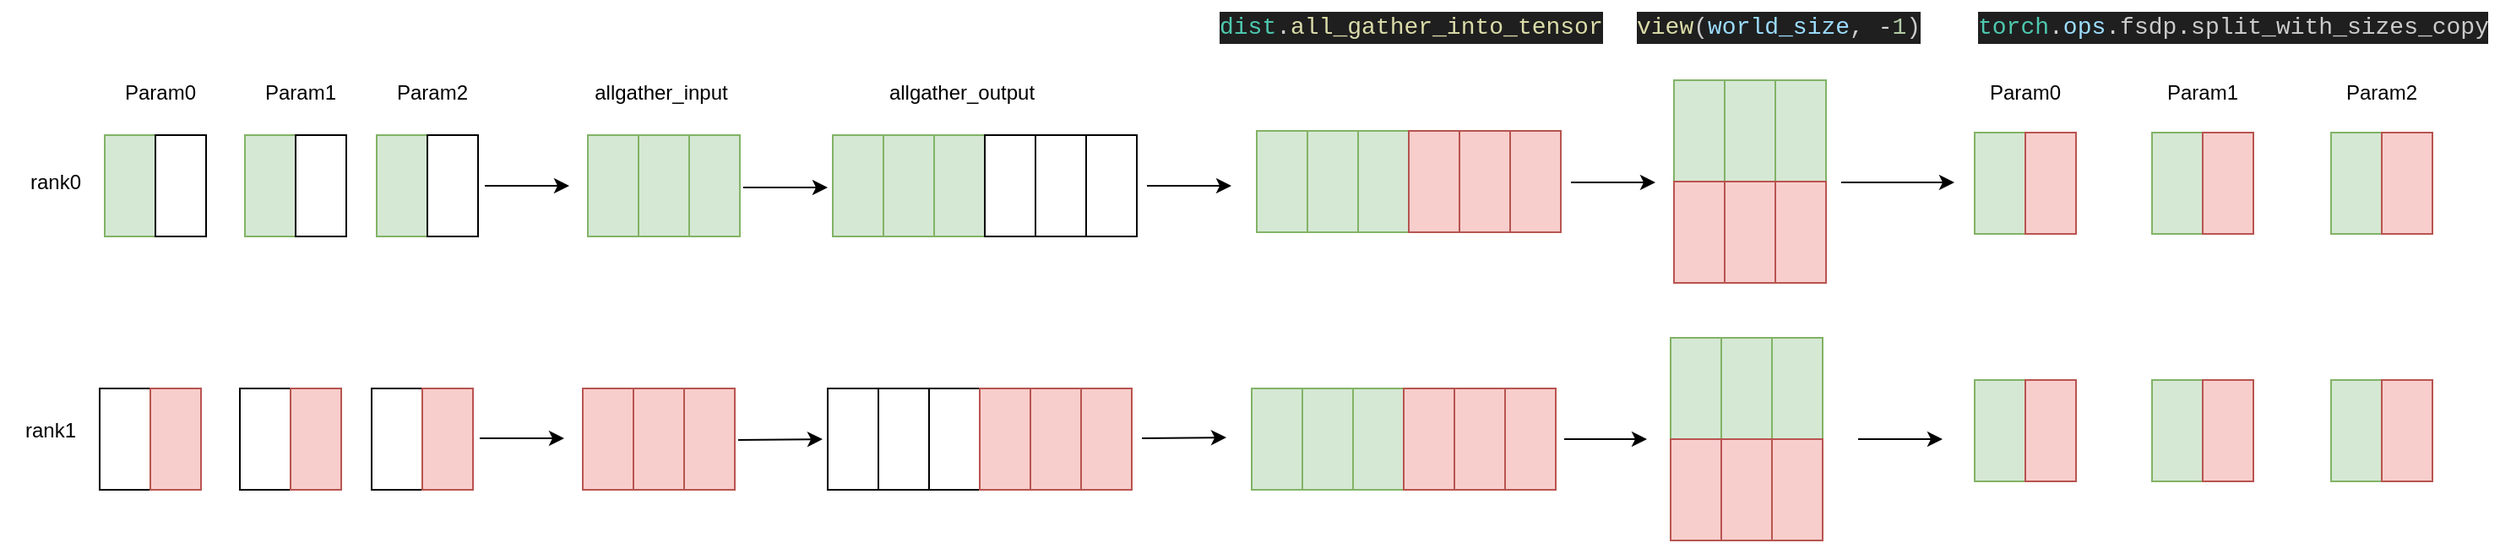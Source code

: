<mxfile version="24.2.5" type="device">
  <diagram id="C5RBs43oDa-KdzZeNtuy" name="Page-1">
    <mxGraphModel dx="1562" dy="917" grid="1" gridSize="10" guides="1" tooltips="1" connect="1" arrows="1" fold="1" page="1" pageScale="1" pageWidth="1169" pageHeight="827" math="0" shadow="0">
      <root>
        <mxCell id="WIyWlLk6GJQsqaUBKTNV-0" />
        <mxCell id="WIyWlLk6GJQsqaUBKTNV-1" parent="WIyWlLk6GJQsqaUBKTNV-0" />
        <mxCell id="Ray_9aV2tubtWm4q_mU0-0" value="" style="rounded=0;whiteSpace=wrap;html=1;fillColor=#d5e8d4;strokeColor=#82b366;" vertex="1" parent="WIyWlLk6GJQsqaUBKTNV-1">
          <mxGeometry x="62" y="120" width="30" height="60" as="geometry" />
        </mxCell>
        <mxCell id="Ray_9aV2tubtWm4q_mU0-1" value="Param0" style="text;html=1;align=center;verticalAlign=middle;whiteSpace=wrap;rounded=0;" vertex="1" parent="WIyWlLk6GJQsqaUBKTNV-1">
          <mxGeometry x="65" y="80" width="60" height="30" as="geometry" />
        </mxCell>
        <mxCell id="Ray_9aV2tubtWm4q_mU0-2" value="" style="rounded=0;whiteSpace=wrap;html=1;" vertex="1" parent="WIyWlLk6GJQsqaUBKTNV-1">
          <mxGeometry x="92" y="120" width="30" height="60" as="geometry" />
        </mxCell>
        <mxCell id="Ray_9aV2tubtWm4q_mU0-3" value="rank0" style="text;html=1;align=center;verticalAlign=middle;whiteSpace=wrap;rounded=0;" vertex="1" parent="WIyWlLk6GJQsqaUBKTNV-1">
          <mxGeometry x="3" y="132.5" width="60" height="30" as="geometry" />
        </mxCell>
        <mxCell id="Ray_9aV2tubtWm4q_mU0-4" value="" style="rounded=0;whiteSpace=wrap;html=1;fillColor=#d5e8d4;strokeColor=#82b366;" vertex="1" parent="WIyWlLk6GJQsqaUBKTNV-1">
          <mxGeometry x="145" y="120" width="30" height="60" as="geometry" />
        </mxCell>
        <mxCell id="Ray_9aV2tubtWm4q_mU0-5" value="Param1" style="text;html=1;align=center;verticalAlign=middle;whiteSpace=wrap;rounded=0;" vertex="1" parent="WIyWlLk6GJQsqaUBKTNV-1">
          <mxGeometry x="148" y="80" width="60" height="30" as="geometry" />
        </mxCell>
        <mxCell id="Ray_9aV2tubtWm4q_mU0-6" value="" style="rounded=0;whiteSpace=wrap;html=1;" vertex="1" parent="WIyWlLk6GJQsqaUBKTNV-1">
          <mxGeometry x="175" y="120" width="30" height="60" as="geometry" />
        </mxCell>
        <mxCell id="Ray_9aV2tubtWm4q_mU0-7" value="" style="rounded=0;whiteSpace=wrap;html=1;fillColor=#d5e8d4;strokeColor=#82b366;" vertex="1" parent="WIyWlLk6GJQsqaUBKTNV-1">
          <mxGeometry x="223" y="120" width="30" height="60" as="geometry" />
        </mxCell>
        <mxCell id="Ray_9aV2tubtWm4q_mU0-8" value="Param2" style="text;html=1;align=center;verticalAlign=middle;whiteSpace=wrap;rounded=0;" vertex="1" parent="WIyWlLk6GJQsqaUBKTNV-1">
          <mxGeometry x="226" y="80" width="60" height="30" as="geometry" />
        </mxCell>
        <mxCell id="Ray_9aV2tubtWm4q_mU0-9" value="" style="rounded=0;whiteSpace=wrap;html=1;" vertex="1" parent="WIyWlLk6GJQsqaUBKTNV-1">
          <mxGeometry x="253" y="120" width="30" height="60" as="geometry" />
        </mxCell>
        <mxCell id="Ray_9aV2tubtWm4q_mU0-11" value="" style="rounded=0;whiteSpace=wrap;html=1;" vertex="1" parent="WIyWlLk6GJQsqaUBKTNV-1">
          <mxGeometry x="59" y="270" width="30" height="60" as="geometry" />
        </mxCell>
        <mxCell id="Ray_9aV2tubtWm4q_mU0-12" value="" style="rounded=0;whiteSpace=wrap;html=1;fillColor=#f8cecc;strokeColor=#b85450;" vertex="1" parent="WIyWlLk6GJQsqaUBKTNV-1">
          <mxGeometry x="89" y="270" width="30" height="60" as="geometry" />
        </mxCell>
        <mxCell id="Ray_9aV2tubtWm4q_mU0-13" value="" style="rounded=0;whiteSpace=wrap;html=1;" vertex="1" parent="WIyWlLk6GJQsqaUBKTNV-1">
          <mxGeometry x="142" y="270" width="30" height="60" as="geometry" />
        </mxCell>
        <mxCell id="Ray_9aV2tubtWm4q_mU0-14" value="" style="rounded=0;whiteSpace=wrap;html=1;fillColor=#f8cecc;strokeColor=#b85450;" vertex="1" parent="WIyWlLk6GJQsqaUBKTNV-1">
          <mxGeometry x="172" y="270" width="30" height="60" as="geometry" />
        </mxCell>
        <mxCell id="Ray_9aV2tubtWm4q_mU0-15" value="" style="rounded=0;whiteSpace=wrap;html=1;" vertex="1" parent="WIyWlLk6GJQsqaUBKTNV-1">
          <mxGeometry x="220" y="270" width="30" height="60" as="geometry" />
        </mxCell>
        <mxCell id="Ray_9aV2tubtWm4q_mU0-16" value="" style="rounded=0;whiteSpace=wrap;html=1;fillColor=#f8cecc;strokeColor=#b85450;" vertex="1" parent="WIyWlLk6GJQsqaUBKTNV-1">
          <mxGeometry x="250" y="270" width="30" height="60" as="geometry" />
        </mxCell>
        <mxCell id="Ray_9aV2tubtWm4q_mU0-17" value="rank1" style="text;html=1;align=center;verticalAlign=middle;whiteSpace=wrap;rounded=0;" vertex="1" parent="WIyWlLk6GJQsqaUBKTNV-1">
          <mxGeometry y="280" width="60" height="30" as="geometry" />
        </mxCell>
        <mxCell id="Ray_9aV2tubtWm4q_mU0-20" value="" style="rounded=0;whiteSpace=wrap;html=1;fillColor=#d5e8d4;strokeColor=#82b366;" vertex="1" parent="WIyWlLk6GJQsqaUBKTNV-1">
          <mxGeometry x="348" y="120" width="30" height="60" as="geometry" />
        </mxCell>
        <mxCell id="Ray_9aV2tubtWm4q_mU0-21" value="" style="rounded=0;whiteSpace=wrap;html=1;fillColor=#d5e8d4;strokeColor=#82b366;" vertex="1" parent="WIyWlLk6GJQsqaUBKTNV-1">
          <mxGeometry x="378" y="120" width="30" height="60" as="geometry" />
        </mxCell>
        <mxCell id="Ray_9aV2tubtWm4q_mU0-22" value="" style="rounded=0;whiteSpace=wrap;html=1;fillColor=#d5e8d4;strokeColor=#82b366;" vertex="1" parent="WIyWlLk6GJQsqaUBKTNV-1">
          <mxGeometry x="408" y="120" width="30" height="60" as="geometry" />
        </mxCell>
        <mxCell id="Ray_9aV2tubtWm4q_mU0-24" value="" style="rounded=0;whiteSpace=wrap;html=1;fillColor=#f8cecc;strokeColor=#b85450;" vertex="1" parent="WIyWlLk6GJQsqaUBKTNV-1">
          <mxGeometry x="345" y="270" width="30" height="60" as="geometry" />
        </mxCell>
        <mxCell id="Ray_9aV2tubtWm4q_mU0-25" value="" style="rounded=0;whiteSpace=wrap;html=1;fillColor=#f8cecc;strokeColor=#b85450;" vertex="1" parent="WIyWlLk6GJQsqaUBKTNV-1">
          <mxGeometry x="375" y="270" width="30" height="60" as="geometry" />
        </mxCell>
        <mxCell id="Ray_9aV2tubtWm4q_mU0-26" value="" style="rounded=0;whiteSpace=wrap;html=1;fillColor=#f8cecc;strokeColor=#b85450;" vertex="1" parent="WIyWlLk6GJQsqaUBKTNV-1">
          <mxGeometry x="405" y="270" width="30" height="60" as="geometry" />
        </mxCell>
        <mxCell id="Ray_9aV2tubtWm4q_mU0-27" value="allgather_input" style="text;html=1;align=center;verticalAlign=middle;whiteSpace=wrap;rounded=0;" vertex="1" parent="WIyWlLk6GJQsqaUBKTNV-1">
          <mxGeometry x="345" y="80" width="93" height="30" as="geometry" />
        </mxCell>
        <mxCell id="Ray_9aV2tubtWm4q_mU0-28" value="allgather_output" style="text;html=1;align=center;verticalAlign=middle;whiteSpace=wrap;rounded=0;" vertex="1" parent="WIyWlLk6GJQsqaUBKTNV-1">
          <mxGeometry x="523" y="80" width="93" height="30" as="geometry" />
        </mxCell>
        <mxCell id="Ray_9aV2tubtWm4q_mU0-29" value="" style="rounded=0;whiteSpace=wrap;html=1;fillColor=#d5e8d4;strokeColor=#82b366;" vertex="1" parent="WIyWlLk6GJQsqaUBKTNV-1">
          <mxGeometry x="493" y="120" width="30" height="60" as="geometry" />
        </mxCell>
        <mxCell id="Ray_9aV2tubtWm4q_mU0-30" value="" style="rounded=0;whiteSpace=wrap;html=1;fillColor=#d5e8d4;strokeColor=#82b366;" vertex="1" parent="WIyWlLk6GJQsqaUBKTNV-1">
          <mxGeometry x="523" y="120" width="30" height="60" as="geometry" />
        </mxCell>
        <mxCell id="Ray_9aV2tubtWm4q_mU0-31" value="" style="rounded=0;whiteSpace=wrap;html=1;fillColor=#d5e8d4;strokeColor=#82b366;" vertex="1" parent="WIyWlLk6GJQsqaUBKTNV-1">
          <mxGeometry x="553" y="120" width="30" height="60" as="geometry" />
        </mxCell>
        <mxCell id="Ray_9aV2tubtWm4q_mU0-33" value="" style="rounded=0;whiteSpace=wrap;html=1;" vertex="1" parent="WIyWlLk6GJQsqaUBKTNV-1">
          <mxGeometry x="583" y="120" width="30" height="60" as="geometry" />
        </mxCell>
        <mxCell id="Ray_9aV2tubtWm4q_mU0-34" value="" style="rounded=0;whiteSpace=wrap;html=1;" vertex="1" parent="WIyWlLk6GJQsqaUBKTNV-1">
          <mxGeometry x="613" y="120" width="30" height="60" as="geometry" />
        </mxCell>
        <mxCell id="Ray_9aV2tubtWm4q_mU0-35" value="" style="rounded=0;whiteSpace=wrap;html=1;" vertex="1" parent="WIyWlLk6GJQsqaUBKTNV-1">
          <mxGeometry x="643" y="120" width="30" height="60" as="geometry" />
        </mxCell>
        <mxCell id="Ray_9aV2tubtWm4q_mU0-37" value="" style="rounded=0;whiteSpace=wrap;html=1;" vertex="1" parent="WIyWlLk6GJQsqaUBKTNV-1">
          <mxGeometry x="490" y="270" width="30" height="60" as="geometry" />
        </mxCell>
        <mxCell id="Ray_9aV2tubtWm4q_mU0-38" value="" style="rounded=0;whiteSpace=wrap;html=1;" vertex="1" parent="WIyWlLk6GJQsqaUBKTNV-1">
          <mxGeometry x="520" y="270" width="30" height="60" as="geometry" />
        </mxCell>
        <mxCell id="Ray_9aV2tubtWm4q_mU0-39" value="" style="rounded=0;whiteSpace=wrap;html=1;" vertex="1" parent="WIyWlLk6GJQsqaUBKTNV-1">
          <mxGeometry x="550" y="270" width="30" height="60" as="geometry" />
        </mxCell>
        <mxCell id="Ray_9aV2tubtWm4q_mU0-40" value="" style="rounded=0;whiteSpace=wrap;html=1;fillColor=#f8cecc;strokeColor=#b85450;" vertex="1" parent="WIyWlLk6GJQsqaUBKTNV-1">
          <mxGeometry x="580" y="270" width="30" height="60" as="geometry" />
        </mxCell>
        <mxCell id="Ray_9aV2tubtWm4q_mU0-41" value="" style="rounded=0;whiteSpace=wrap;html=1;fillColor=#f8cecc;strokeColor=#b85450;" vertex="1" parent="WIyWlLk6GJQsqaUBKTNV-1">
          <mxGeometry x="610" y="270" width="30" height="60" as="geometry" />
        </mxCell>
        <mxCell id="Ray_9aV2tubtWm4q_mU0-42" value="" style="rounded=0;whiteSpace=wrap;html=1;fillColor=#f8cecc;strokeColor=#b85450;" vertex="1" parent="WIyWlLk6GJQsqaUBKTNV-1">
          <mxGeometry x="640" y="270" width="30" height="60" as="geometry" />
        </mxCell>
        <mxCell id="Ray_9aV2tubtWm4q_mU0-46" value="&lt;div style=&quot;color: #cccccc;background-color: #1f1f1f;font-family: Consolas, &#39;Courier New&#39;, monospace;font-weight: normal;font-size: 14px;line-height: 19px;white-space: pre;&quot;&gt;&lt;div&gt;&lt;span style=&quot;color: #4ec9b0;&quot;&gt;dist&lt;/span&gt;&lt;span style=&quot;color: #cccccc;&quot;&gt;.&lt;/span&gt;&lt;span style=&quot;color: #dcdcaa;&quot;&gt;all_gather_into_tensor&lt;/span&gt;&lt;/div&gt;&lt;/div&gt;" style="text;whiteSpace=wrap;html=1;" vertex="1" parent="WIyWlLk6GJQsqaUBKTNV-1">
          <mxGeometry x="720" y="40" width="210" height="30" as="geometry" />
        </mxCell>
        <mxCell id="Ray_9aV2tubtWm4q_mU0-47" value="" style="rounded=0;whiteSpace=wrap;html=1;fillColor=#d5e8d4;strokeColor=#82b366;" vertex="1" parent="WIyWlLk6GJQsqaUBKTNV-1">
          <mxGeometry x="744" y="117.5" width="30" height="60" as="geometry" />
        </mxCell>
        <mxCell id="Ray_9aV2tubtWm4q_mU0-48" value="" style="rounded=0;whiteSpace=wrap;html=1;fillColor=#d5e8d4;strokeColor=#82b366;" vertex="1" parent="WIyWlLk6GJQsqaUBKTNV-1">
          <mxGeometry x="774" y="117.5" width="30" height="60" as="geometry" />
        </mxCell>
        <mxCell id="Ray_9aV2tubtWm4q_mU0-49" value="" style="rounded=0;whiteSpace=wrap;html=1;fillColor=#d5e8d4;strokeColor=#82b366;" vertex="1" parent="WIyWlLk6GJQsqaUBKTNV-1">
          <mxGeometry x="804" y="117.5" width="30" height="60" as="geometry" />
        </mxCell>
        <mxCell id="Ray_9aV2tubtWm4q_mU0-50" value="" style="rounded=0;whiteSpace=wrap;html=1;fillColor=#f8cecc;strokeColor=#b85450;" vertex="1" parent="WIyWlLk6GJQsqaUBKTNV-1">
          <mxGeometry x="834" y="117.5" width="30" height="60" as="geometry" />
        </mxCell>
        <mxCell id="Ray_9aV2tubtWm4q_mU0-51" value="" style="rounded=0;whiteSpace=wrap;html=1;fillColor=#f8cecc;strokeColor=#b85450;" vertex="1" parent="WIyWlLk6GJQsqaUBKTNV-1">
          <mxGeometry x="864" y="117.5" width="30" height="60" as="geometry" />
        </mxCell>
        <mxCell id="Ray_9aV2tubtWm4q_mU0-52" value="" style="rounded=0;whiteSpace=wrap;html=1;fillColor=#f8cecc;strokeColor=#b85450;" vertex="1" parent="WIyWlLk6GJQsqaUBKTNV-1">
          <mxGeometry x="894" y="117.5" width="30" height="60" as="geometry" />
        </mxCell>
        <mxCell id="Ray_9aV2tubtWm4q_mU0-53" value="" style="endArrow=classic;html=1;rounded=0;" edge="1" parent="WIyWlLk6GJQsqaUBKTNV-1">
          <mxGeometry width="50" height="50" relative="1" as="geometry">
            <mxPoint x="287" y="150" as="sourcePoint" />
            <mxPoint x="337" y="150" as="targetPoint" />
          </mxGeometry>
        </mxCell>
        <mxCell id="Ray_9aV2tubtWm4q_mU0-55" value="" style="endArrow=classic;html=1;rounded=0;" edge="1" parent="WIyWlLk6GJQsqaUBKTNV-1">
          <mxGeometry width="50" height="50" relative="1" as="geometry">
            <mxPoint x="284" y="299.5" as="sourcePoint" />
            <mxPoint x="334" y="299.5" as="targetPoint" />
          </mxGeometry>
        </mxCell>
        <mxCell id="Ray_9aV2tubtWm4q_mU0-56" value="" style="endArrow=classic;html=1;rounded=0;" edge="1" parent="WIyWlLk6GJQsqaUBKTNV-1">
          <mxGeometry width="50" height="50" relative="1" as="geometry">
            <mxPoint x="440" y="151" as="sourcePoint" />
            <mxPoint x="490" y="151" as="targetPoint" />
          </mxGeometry>
        </mxCell>
        <mxCell id="Ray_9aV2tubtWm4q_mU0-57" value="" style="endArrow=classic;html=1;rounded=0;" edge="1" parent="WIyWlLk6GJQsqaUBKTNV-1">
          <mxGeometry width="50" height="50" relative="1" as="geometry">
            <mxPoint x="437" y="300.5" as="sourcePoint" />
            <mxPoint x="487" y="300.5" as="targetPoint" />
            <Array as="points">
              <mxPoint x="487" y="300" />
            </Array>
          </mxGeometry>
        </mxCell>
        <mxCell id="Ray_9aV2tubtWm4q_mU0-58" value="" style="endArrow=classic;html=1;rounded=0;" edge="1" parent="WIyWlLk6GJQsqaUBKTNV-1">
          <mxGeometry width="50" height="50" relative="1" as="geometry">
            <mxPoint x="679" y="150" as="sourcePoint" />
            <mxPoint x="729" y="150" as="targetPoint" />
          </mxGeometry>
        </mxCell>
        <mxCell id="Ray_9aV2tubtWm4q_mU0-59" value="" style="endArrow=classic;html=1;rounded=0;" edge="1" parent="WIyWlLk6GJQsqaUBKTNV-1">
          <mxGeometry width="50" height="50" relative="1" as="geometry">
            <mxPoint x="676" y="299.5" as="sourcePoint" />
            <mxPoint x="726" y="299.5" as="targetPoint" />
            <Array as="points">
              <mxPoint x="726" y="299" />
            </Array>
          </mxGeometry>
        </mxCell>
        <mxCell id="Ray_9aV2tubtWm4q_mU0-60" value="" style="rounded=0;whiteSpace=wrap;html=1;fillColor=#d5e8d4;strokeColor=#82b366;" vertex="1" parent="WIyWlLk6GJQsqaUBKTNV-1">
          <mxGeometry x="741" y="270" width="30" height="60" as="geometry" />
        </mxCell>
        <mxCell id="Ray_9aV2tubtWm4q_mU0-61" value="" style="rounded=0;whiteSpace=wrap;html=1;fillColor=#d5e8d4;strokeColor=#82b366;" vertex="1" parent="WIyWlLk6GJQsqaUBKTNV-1">
          <mxGeometry x="771" y="270" width="30" height="60" as="geometry" />
        </mxCell>
        <mxCell id="Ray_9aV2tubtWm4q_mU0-62" value="" style="rounded=0;whiteSpace=wrap;html=1;fillColor=#d5e8d4;strokeColor=#82b366;" vertex="1" parent="WIyWlLk6GJQsqaUBKTNV-1">
          <mxGeometry x="801" y="270" width="30" height="60" as="geometry" />
        </mxCell>
        <mxCell id="Ray_9aV2tubtWm4q_mU0-63" value="" style="rounded=0;whiteSpace=wrap;html=1;fillColor=#f8cecc;strokeColor=#b85450;" vertex="1" parent="WIyWlLk6GJQsqaUBKTNV-1">
          <mxGeometry x="831" y="270" width="30" height="60" as="geometry" />
        </mxCell>
        <mxCell id="Ray_9aV2tubtWm4q_mU0-64" value="" style="rounded=0;whiteSpace=wrap;html=1;fillColor=#f8cecc;strokeColor=#b85450;" vertex="1" parent="WIyWlLk6GJQsqaUBKTNV-1">
          <mxGeometry x="861" y="270" width="30" height="60" as="geometry" />
        </mxCell>
        <mxCell id="Ray_9aV2tubtWm4q_mU0-85" style="edgeStyle=orthogonalEdgeStyle;rounded=0;orthogonalLoop=1;jettySize=auto;html=1;" edge="1" parent="WIyWlLk6GJQsqaUBKTNV-1">
          <mxGeometry relative="1" as="geometry">
            <mxPoint x="975" y="300" as="targetPoint" />
            <mxPoint x="926" y="300" as="sourcePoint" />
          </mxGeometry>
        </mxCell>
        <mxCell id="Ray_9aV2tubtWm4q_mU0-65" value="" style="rounded=0;whiteSpace=wrap;html=1;fillColor=#f8cecc;strokeColor=#b85450;" vertex="1" parent="WIyWlLk6GJQsqaUBKTNV-1">
          <mxGeometry x="891" y="270" width="30" height="60" as="geometry" />
        </mxCell>
        <mxCell id="Ray_9aV2tubtWm4q_mU0-72" value="" style="rounded=0;whiteSpace=wrap;html=1;fillColor=#d5e8d4;strokeColor=#82b366;" vertex="1" parent="WIyWlLk6GJQsqaUBKTNV-1">
          <mxGeometry x="991" y="87.5" width="30" height="60" as="geometry" />
        </mxCell>
        <mxCell id="Ray_9aV2tubtWm4q_mU0-73" value="" style="rounded=0;whiteSpace=wrap;html=1;fillColor=#d5e8d4;strokeColor=#82b366;" vertex="1" parent="WIyWlLk6GJQsqaUBKTNV-1">
          <mxGeometry x="1021" y="87.5" width="30" height="60" as="geometry" />
        </mxCell>
        <mxCell id="Ray_9aV2tubtWm4q_mU0-74" value="" style="rounded=0;whiteSpace=wrap;html=1;fillColor=#d5e8d4;strokeColor=#82b366;" vertex="1" parent="WIyWlLk6GJQsqaUBKTNV-1">
          <mxGeometry x="1051" y="87.5" width="30" height="60" as="geometry" />
        </mxCell>
        <mxCell id="Ray_9aV2tubtWm4q_mU0-75" value="" style="rounded=0;whiteSpace=wrap;html=1;fillColor=#f8cecc;strokeColor=#b85450;" vertex="1" parent="WIyWlLk6GJQsqaUBKTNV-1">
          <mxGeometry x="991" y="147.5" width="30" height="60" as="geometry" />
        </mxCell>
        <mxCell id="Ray_9aV2tubtWm4q_mU0-76" value="" style="rounded=0;whiteSpace=wrap;html=1;fillColor=#f8cecc;strokeColor=#b85450;" vertex="1" parent="WIyWlLk6GJQsqaUBKTNV-1">
          <mxGeometry x="1021" y="147.5" width="30" height="60" as="geometry" />
        </mxCell>
        <mxCell id="Ray_9aV2tubtWm4q_mU0-77" value="" style="rounded=0;whiteSpace=wrap;html=1;fillColor=#f8cecc;strokeColor=#b85450;" vertex="1" parent="WIyWlLk6GJQsqaUBKTNV-1">
          <mxGeometry x="1051" y="147.5" width="30" height="60" as="geometry" />
        </mxCell>
        <mxCell id="Ray_9aV2tubtWm4q_mU0-78" value="" style="rounded=0;whiteSpace=wrap;html=1;fillColor=#d5e8d4;strokeColor=#82b366;" vertex="1" parent="WIyWlLk6GJQsqaUBKTNV-1">
          <mxGeometry x="989" y="240" width="30" height="60" as="geometry" />
        </mxCell>
        <mxCell id="Ray_9aV2tubtWm4q_mU0-79" value="" style="rounded=0;whiteSpace=wrap;html=1;fillColor=#d5e8d4;strokeColor=#82b366;" vertex="1" parent="WIyWlLk6GJQsqaUBKTNV-1">
          <mxGeometry x="1019" y="240" width="30" height="60" as="geometry" />
        </mxCell>
        <mxCell id="Ray_9aV2tubtWm4q_mU0-80" value="" style="rounded=0;whiteSpace=wrap;html=1;fillColor=#d5e8d4;strokeColor=#82b366;" vertex="1" parent="WIyWlLk6GJQsqaUBKTNV-1">
          <mxGeometry x="1049" y="240" width="30" height="60" as="geometry" />
        </mxCell>
        <mxCell id="Ray_9aV2tubtWm4q_mU0-81" value="" style="rounded=0;whiteSpace=wrap;html=1;fillColor=#f8cecc;strokeColor=#b85450;" vertex="1" parent="WIyWlLk6GJQsqaUBKTNV-1">
          <mxGeometry x="989" y="300" width="30" height="60" as="geometry" />
        </mxCell>
        <mxCell id="Ray_9aV2tubtWm4q_mU0-82" value="" style="rounded=0;whiteSpace=wrap;html=1;fillColor=#f8cecc;strokeColor=#b85450;" vertex="1" parent="WIyWlLk6GJQsqaUBKTNV-1">
          <mxGeometry x="1019" y="300" width="30" height="60" as="geometry" />
        </mxCell>
        <mxCell id="Ray_9aV2tubtWm4q_mU0-83" value="" style="rounded=0;whiteSpace=wrap;html=1;fillColor=#f8cecc;strokeColor=#b85450;" vertex="1" parent="WIyWlLk6GJQsqaUBKTNV-1">
          <mxGeometry x="1049" y="300" width="30" height="60" as="geometry" />
        </mxCell>
        <mxCell id="Ray_9aV2tubtWm4q_mU0-84" value="" style="endArrow=classic;html=1;rounded=0;" edge="1" parent="WIyWlLk6GJQsqaUBKTNV-1">
          <mxGeometry width="50" height="50" relative="1" as="geometry">
            <mxPoint x="930" y="148" as="sourcePoint" />
            <mxPoint x="980" y="148" as="targetPoint" />
          </mxGeometry>
        </mxCell>
        <mxCell id="Ray_9aV2tubtWm4q_mU0-86" value="&lt;div style=&quot;color: #cccccc;background-color: #1f1f1f;font-family: Consolas, &#39;Courier New&#39;, monospace;font-weight: normal;font-size: 14px;line-height: 19px;white-space: pre;&quot;&gt;&lt;div&gt;&lt;span style=&quot;color: #dcdcaa;&quot;&gt;view&lt;/span&gt;&lt;span style=&quot;color: #cccccc;&quot;&gt;(&lt;/span&gt;&lt;span style=&quot;color: #9cdcfe;&quot;&gt;world_size&lt;/span&gt;&lt;span style=&quot;color: #cccccc;&quot;&gt;, &lt;/span&gt;&lt;span style=&quot;color: #d4d4d4;&quot;&gt;-&lt;/span&gt;&lt;span style=&quot;color: #b5cea8;&quot;&gt;1&lt;/span&gt;&lt;span style=&quot;color: #cccccc;&quot;&gt;)&lt;/span&gt;&lt;/div&gt;&lt;/div&gt;" style="text;whiteSpace=wrap;html=1;" vertex="1" parent="WIyWlLk6GJQsqaUBKTNV-1">
          <mxGeometry x="967" y="40" width="160" height="30" as="geometry" />
        </mxCell>
        <mxCell id="Ray_9aV2tubtWm4q_mU0-87" value="&lt;div style=&quot;color: #cccccc;background-color: #1f1f1f;font-family: Consolas, &#39;Courier New&#39;, monospace;font-weight: normal;font-size: 14px;line-height: 19px;white-space: pre;&quot;&gt;&lt;div&gt;&lt;span style=&quot;color: #4ec9b0;&quot;&gt;torch&lt;/span&gt;&lt;span style=&quot;color: #cccccc;&quot;&gt;.&lt;/span&gt;&lt;span style=&quot;color: #9cdcfe;&quot;&gt;ops&lt;/span&gt;&lt;span style=&quot;color: #cccccc;&quot;&gt;.fsdp.split_with_sizes_copy&lt;/span&gt;&lt;/div&gt;&lt;/div&gt;" style="text;whiteSpace=wrap;html=1;" vertex="1" parent="WIyWlLk6GJQsqaUBKTNV-1">
          <mxGeometry x="1169" y="40" width="310" height="40" as="geometry" />
        </mxCell>
        <mxCell id="Ray_9aV2tubtWm4q_mU0-88" value="" style="rounded=0;whiteSpace=wrap;html=1;fillColor=#d5e8d4;strokeColor=#82b366;" vertex="1" parent="WIyWlLk6GJQsqaUBKTNV-1">
          <mxGeometry x="1169" y="118.5" width="30" height="60" as="geometry" />
        </mxCell>
        <mxCell id="Ray_9aV2tubtWm4q_mU0-89" value="" style="rounded=0;whiteSpace=wrap;html=1;fillColor=#f8cecc;strokeColor=#b85450;" vertex="1" parent="WIyWlLk6GJQsqaUBKTNV-1">
          <mxGeometry x="1199" y="118.5" width="30" height="60" as="geometry" />
        </mxCell>
        <mxCell id="Ray_9aV2tubtWm4q_mU0-90" value="" style="rounded=0;whiteSpace=wrap;html=1;fillColor=#d5e8d4;strokeColor=#82b366;" vertex="1" parent="WIyWlLk6GJQsqaUBKTNV-1">
          <mxGeometry x="1274" y="118.5" width="30" height="60" as="geometry" />
        </mxCell>
        <mxCell id="Ray_9aV2tubtWm4q_mU0-91" value="" style="rounded=0;whiteSpace=wrap;html=1;fillColor=#f8cecc;strokeColor=#b85450;" vertex="1" parent="WIyWlLk6GJQsqaUBKTNV-1">
          <mxGeometry x="1304" y="118.5" width="30" height="60" as="geometry" />
        </mxCell>
        <mxCell id="Ray_9aV2tubtWm4q_mU0-92" value="" style="rounded=0;whiteSpace=wrap;html=1;fillColor=#d5e8d4;strokeColor=#82b366;" vertex="1" parent="WIyWlLk6GJQsqaUBKTNV-1">
          <mxGeometry x="1380" y="118.5" width="30" height="60" as="geometry" />
        </mxCell>
        <mxCell id="Ray_9aV2tubtWm4q_mU0-93" value="" style="rounded=0;whiteSpace=wrap;html=1;fillColor=#f8cecc;strokeColor=#b85450;" vertex="1" parent="WIyWlLk6GJQsqaUBKTNV-1">
          <mxGeometry x="1410" y="118.5" width="30" height="60" as="geometry" />
        </mxCell>
        <mxCell id="Ray_9aV2tubtWm4q_mU0-94" value="" style="rounded=0;whiteSpace=wrap;html=1;fillColor=#d5e8d4;strokeColor=#82b366;" vertex="1" parent="WIyWlLk6GJQsqaUBKTNV-1">
          <mxGeometry x="1169" y="265" width="30" height="60" as="geometry" />
        </mxCell>
        <mxCell id="Ray_9aV2tubtWm4q_mU0-95" value="" style="rounded=0;whiteSpace=wrap;html=1;fillColor=#f8cecc;strokeColor=#b85450;" vertex="1" parent="WIyWlLk6GJQsqaUBKTNV-1">
          <mxGeometry x="1199" y="265" width="30" height="60" as="geometry" />
        </mxCell>
        <mxCell id="Ray_9aV2tubtWm4q_mU0-96" value="" style="rounded=0;whiteSpace=wrap;html=1;fillColor=#d5e8d4;strokeColor=#82b366;" vertex="1" parent="WIyWlLk6GJQsqaUBKTNV-1">
          <mxGeometry x="1274" y="265" width="30" height="60" as="geometry" />
        </mxCell>
        <mxCell id="Ray_9aV2tubtWm4q_mU0-97" value="" style="rounded=0;whiteSpace=wrap;html=1;fillColor=#f8cecc;strokeColor=#b85450;" vertex="1" parent="WIyWlLk6GJQsqaUBKTNV-1">
          <mxGeometry x="1304" y="265" width="30" height="60" as="geometry" />
        </mxCell>
        <mxCell id="Ray_9aV2tubtWm4q_mU0-98" value="" style="rounded=0;whiteSpace=wrap;html=1;fillColor=#d5e8d4;strokeColor=#82b366;" vertex="1" parent="WIyWlLk6GJQsqaUBKTNV-1">
          <mxGeometry x="1380" y="265" width="30" height="60" as="geometry" />
        </mxCell>
        <mxCell id="Ray_9aV2tubtWm4q_mU0-99" value="" style="rounded=0;whiteSpace=wrap;html=1;fillColor=#f8cecc;strokeColor=#b85450;" vertex="1" parent="WIyWlLk6GJQsqaUBKTNV-1">
          <mxGeometry x="1410" y="265" width="30" height="60" as="geometry" />
        </mxCell>
        <mxCell id="Ray_9aV2tubtWm4q_mU0-100" value="Param0" style="text;html=1;align=center;verticalAlign=middle;whiteSpace=wrap;rounded=0;" vertex="1" parent="WIyWlLk6GJQsqaUBKTNV-1">
          <mxGeometry x="1169" y="80" width="60" height="30" as="geometry" />
        </mxCell>
        <mxCell id="Ray_9aV2tubtWm4q_mU0-101" value="Param1" style="text;html=1;align=center;verticalAlign=middle;whiteSpace=wrap;rounded=0;" vertex="1" parent="WIyWlLk6GJQsqaUBKTNV-1">
          <mxGeometry x="1274" y="80" width="60" height="30" as="geometry" />
        </mxCell>
        <mxCell id="Ray_9aV2tubtWm4q_mU0-102" value="Param2" style="text;html=1;align=center;verticalAlign=middle;whiteSpace=wrap;rounded=0;" vertex="1" parent="WIyWlLk6GJQsqaUBKTNV-1">
          <mxGeometry x="1380" y="80" width="60" height="30" as="geometry" />
        </mxCell>
        <mxCell id="Ray_9aV2tubtWm4q_mU0-103" value="" style="endArrow=classic;html=1;rounded=0;exitX=1;exitY=0.5;exitDx=0;exitDy=0;entryX=0;entryY=0;entryDx=0;entryDy=0;" edge="1" parent="WIyWlLk6GJQsqaUBKTNV-1">
          <mxGeometry width="50" height="50" relative="1" as="geometry">
            <mxPoint x="1090" y="148" as="sourcePoint" />
            <mxPoint x="1157" y="148" as="targetPoint" />
          </mxGeometry>
        </mxCell>
        <mxCell id="Ray_9aV2tubtWm4q_mU0-104" value="" style="endArrow=classic;html=1;rounded=0;" edge="1" parent="WIyWlLk6GJQsqaUBKTNV-1">
          <mxGeometry width="50" height="50" relative="1" as="geometry">
            <mxPoint x="1100" y="300" as="sourcePoint" />
            <mxPoint x="1150" y="300" as="targetPoint" />
          </mxGeometry>
        </mxCell>
      </root>
    </mxGraphModel>
  </diagram>
</mxfile>

